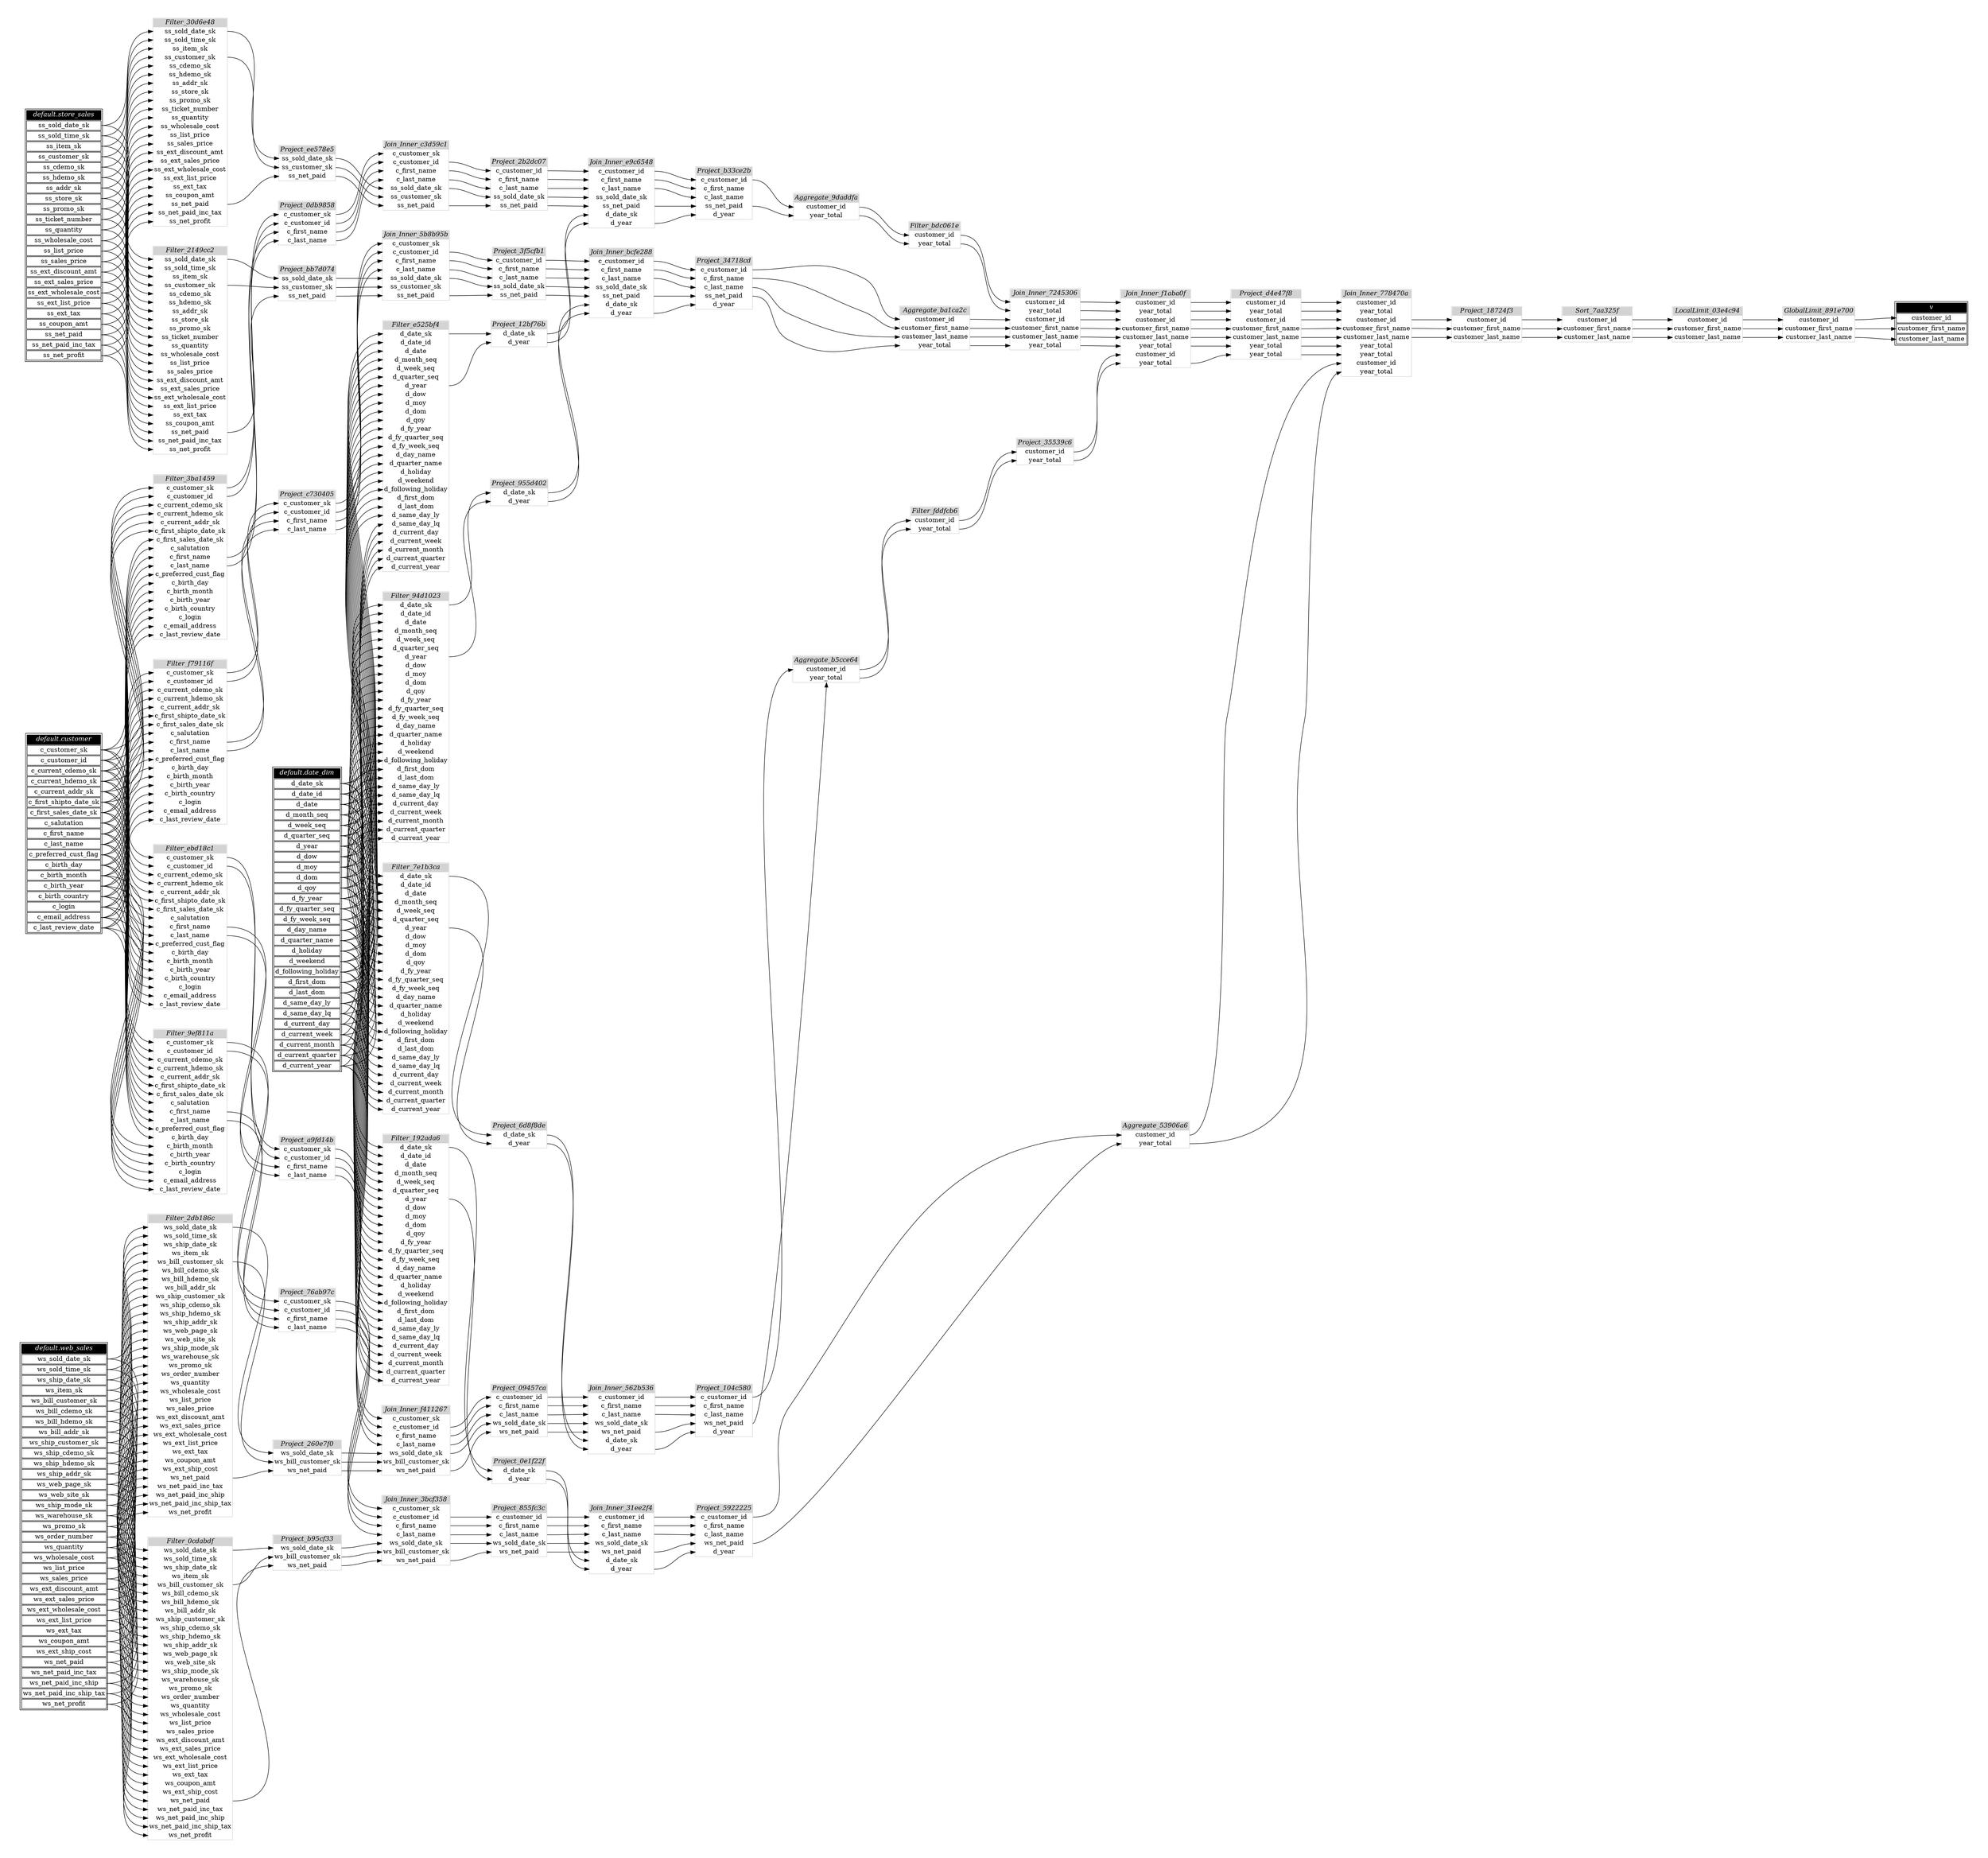 // Automatically generated by TPCDSFlowTestSuite


digraph {
  graph [pad="0.5" nodesep="0.5" ranksep="1" fontname="Helvetica" rankdir=LR];
  node [shape=plaintext]

  
"Aggregate_53906a6" [label=<
<table color="lightgray" border="1" cellborder="0" cellspacing="0">
  <tr><td bgcolor="lightgray" port="nodeName"><i>Aggregate_53906a6</i></td></tr>
  <tr><td port="0">customer_id</td></tr>
<tr><td port="1">year_total</td></tr>
</table>>];
     

"Aggregate_9daddfa" [label=<
<table color="lightgray" border="1" cellborder="0" cellspacing="0">
  <tr><td bgcolor="lightgray" port="nodeName"><i>Aggregate_9daddfa</i></td></tr>
  <tr><td port="0">customer_id</td></tr>
<tr><td port="1">year_total</td></tr>
</table>>];
     

"Aggregate_b5cce64" [label=<
<table color="lightgray" border="1" cellborder="0" cellspacing="0">
  <tr><td bgcolor="lightgray" port="nodeName"><i>Aggregate_b5cce64</i></td></tr>
  <tr><td port="0">customer_id</td></tr>
<tr><td port="1">year_total</td></tr>
</table>>];
     

"Aggregate_ba1ca2c" [label=<
<table color="lightgray" border="1" cellborder="0" cellspacing="0">
  <tr><td bgcolor="lightgray" port="nodeName"><i>Aggregate_ba1ca2c</i></td></tr>
  <tr><td port="0">customer_id</td></tr>
<tr><td port="1">customer_first_name</td></tr>
<tr><td port="2">customer_last_name</td></tr>
<tr><td port="3">year_total</td></tr>
</table>>];
     

"Filter_0cdabdf" [label=<
<table color="lightgray" border="1" cellborder="0" cellspacing="0">
  <tr><td bgcolor="lightgray" port="nodeName"><i>Filter_0cdabdf</i></td></tr>
  <tr><td port="0">ws_sold_date_sk</td></tr>
<tr><td port="1">ws_sold_time_sk</td></tr>
<tr><td port="2">ws_ship_date_sk</td></tr>
<tr><td port="3">ws_item_sk</td></tr>
<tr><td port="4">ws_bill_customer_sk</td></tr>
<tr><td port="5">ws_bill_cdemo_sk</td></tr>
<tr><td port="6">ws_bill_hdemo_sk</td></tr>
<tr><td port="7">ws_bill_addr_sk</td></tr>
<tr><td port="8">ws_ship_customer_sk</td></tr>
<tr><td port="9">ws_ship_cdemo_sk</td></tr>
<tr><td port="10">ws_ship_hdemo_sk</td></tr>
<tr><td port="11">ws_ship_addr_sk</td></tr>
<tr><td port="12">ws_web_page_sk</td></tr>
<tr><td port="13">ws_web_site_sk</td></tr>
<tr><td port="14">ws_ship_mode_sk</td></tr>
<tr><td port="15">ws_warehouse_sk</td></tr>
<tr><td port="16">ws_promo_sk</td></tr>
<tr><td port="17">ws_order_number</td></tr>
<tr><td port="18">ws_quantity</td></tr>
<tr><td port="19">ws_wholesale_cost</td></tr>
<tr><td port="20">ws_list_price</td></tr>
<tr><td port="21">ws_sales_price</td></tr>
<tr><td port="22">ws_ext_discount_amt</td></tr>
<tr><td port="23">ws_ext_sales_price</td></tr>
<tr><td port="24">ws_ext_wholesale_cost</td></tr>
<tr><td port="25">ws_ext_list_price</td></tr>
<tr><td port="26">ws_ext_tax</td></tr>
<tr><td port="27">ws_coupon_amt</td></tr>
<tr><td port="28">ws_ext_ship_cost</td></tr>
<tr><td port="29">ws_net_paid</td></tr>
<tr><td port="30">ws_net_paid_inc_tax</td></tr>
<tr><td port="31">ws_net_paid_inc_ship</td></tr>
<tr><td port="32">ws_net_paid_inc_ship_tax</td></tr>
<tr><td port="33">ws_net_profit</td></tr>
</table>>];
     

"Filter_192ada6" [label=<
<table color="lightgray" border="1" cellborder="0" cellspacing="0">
  <tr><td bgcolor="lightgray" port="nodeName"><i>Filter_192ada6</i></td></tr>
  <tr><td port="0">d_date_sk</td></tr>
<tr><td port="1">d_date_id</td></tr>
<tr><td port="2">d_date</td></tr>
<tr><td port="3">d_month_seq</td></tr>
<tr><td port="4">d_week_seq</td></tr>
<tr><td port="5">d_quarter_seq</td></tr>
<tr><td port="6">d_year</td></tr>
<tr><td port="7">d_dow</td></tr>
<tr><td port="8">d_moy</td></tr>
<tr><td port="9">d_dom</td></tr>
<tr><td port="10">d_qoy</td></tr>
<tr><td port="11">d_fy_year</td></tr>
<tr><td port="12">d_fy_quarter_seq</td></tr>
<tr><td port="13">d_fy_week_seq</td></tr>
<tr><td port="14">d_day_name</td></tr>
<tr><td port="15">d_quarter_name</td></tr>
<tr><td port="16">d_holiday</td></tr>
<tr><td port="17">d_weekend</td></tr>
<tr><td port="18">d_following_holiday</td></tr>
<tr><td port="19">d_first_dom</td></tr>
<tr><td port="20">d_last_dom</td></tr>
<tr><td port="21">d_same_day_ly</td></tr>
<tr><td port="22">d_same_day_lq</td></tr>
<tr><td port="23">d_current_day</td></tr>
<tr><td port="24">d_current_week</td></tr>
<tr><td port="25">d_current_month</td></tr>
<tr><td port="26">d_current_quarter</td></tr>
<tr><td port="27">d_current_year</td></tr>
</table>>];
     

"Filter_2149cc2" [label=<
<table color="lightgray" border="1" cellborder="0" cellspacing="0">
  <tr><td bgcolor="lightgray" port="nodeName"><i>Filter_2149cc2</i></td></tr>
  <tr><td port="0">ss_sold_date_sk</td></tr>
<tr><td port="1">ss_sold_time_sk</td></tr>
<tr><td port="2">ss_item_sk</td></tr>
<tr><td port="3">ss_customer_sk</td></tr>
<tr><td port="4">ss_cdemo_sk</td></tr>
<tr><td port="5">ss_hdemo_sk</td></tr>
<tr><td port="6">ss_addr_sk</td></tr>
<tr><td port="7">ss_store_sk</td></tr>
<tr><td port="8">ss_promo_sk</td></tr>
<tr><td port="9">ss_ticket_number</td></tr>
<tr><td port="10">ss_quantity</td></tr>
<tr><td port="11">ss_wholesale_cost</td></tr>
<tr><td port="12">ss_list_price</td></tr>
<tr><td port="13">ss_sales_price</td></tr>
<tr><td port="14">ss_ext_discount_amt</td></tr>
<tr><td port="15">ss_ext_sales_price</td></tr>
<tr><td port="16">ss_ext_wholesale_cost</td></tr>
<tr><td port="17">ss_ext_list_price</td></tr>
<tr><td port="18">ss_ext_tax</td></tr>
<tr><td port="19">ss_coupon_amt</td></tr>
<tr><td port="20">ss_net_paid</td></tr>
<tr><td port="21">ss_net_paid_inc_tax</td></tr>
<tr><td port="22">ss_net_profit</td></tr>
</table>>];
     

"Filter_2db186c" [label=<
<table color="lightgray" border="1" cellborder="0" cellspacing="0">
  <tr><td bgcolor="lightgray" port="nodeName"><i>Filter_2db186c</i></td></tr>
  <tr><td port="0">ws_sold_date_sk</td></tr>
<tr><td port="1">ws_sold_time_sk</td></tr>
<tr><td port="2">ws_ship_date_sk</td></tr>
<tr><td port="3">ws_item_sk</td></tr>
<tr><td port="4">ws_bill_customer_sk</td></tr>
<tr><td port="5">ws_bill_cdemo_sk</td></tr>
<tr><td port="6">ws_bill_hdemo_sk</td></tr>
<tr><td port="7">ws_bill_addr_sk</td></tr>
<tr><td port="8">ws_ship_customer_sk</td></tr>
<tr><td port="9">ws_ship_cdemo_sk</td></tr>
<tr><td port="10">ws_ship_hdemo_sk</td></tr>
<tr><td port="11">ws_ship_addr_sk</td></tr>
<tr><td port="12">ws_web_page_sk</td></tr>
<tr><td port="13">ws_web_site_sk</td></tr>
<tr><td port="14">ws_ship_mode_sk</td></tr>
<tr><td port="15">ws_warehouse_sk</td></tr>
<tr><td port="16">ws_promo_sk</td></tr>
<tr><td port="17">ws_order_number</td></tr>
<tr><td port="18">ws_quantity</td></tr>
<tr><td port="19">ws_wholesale_cost</td></tr>
<tr><td port="20">ws_list_price</td></tr>
<tr><td port="21">ws_sales_price</td></tr>
<tr><td port="22">ws_ext_discount_amt</td></tr>
<tr><td port="23">ws_ext_sales_price</td></tr>
<tr><td port="24">ws_ext_wholesale_cost</td></tr>
<tr><td port="25">ws_ext_list_price</td></tr>
<tr><td port="26">ws_ext_tax</td></tr>
<tr><td port="27">ws_coupon_amt</td></tr>
<tr><td port="28">ws_ext_ship_cost</td></tr>
<tr><td port="29">ws_net_paid</td></tr>
<tr><td port="30">ws_net_paid_inc_tax</td></tr>
<tr><td port="31">ws_net_paid_inc_ship</td></tr>
<tr><td port="32">ws_net_paid_inc_ship_tax</td></tr>
<tr><td port="33">ws_net_profit</td></tr>
</table>>];
     

"Filter_30d6e48" [label=<
<table color="lightgray" border="1" cellborder="0" cellspacing="0">
  <tr><td bgcolor="lightgray" port="nodeName"><i>Filter_30d6e48</i></td></tr>
  <tr><td port="0">ss_sold_date_sk</td></tr>
<tr><td port="1">ss_sold_time_sk</td></tr>
<tr><td port="2">ss_item_sk</td></tr>
<tr><td port="3">ss_customer_sk</td></tr>
<tr><td port="4">ss_cdemo_sk</td></tr>
<tr><td port="5">ss_hdemo_sk</td></tr>
<tr><td port="6">ss_addr_sk</td></tr>
<tr><td port="7">ss_store_sk</td></tr>
<tr><td port="8">ss_promo_sk</td></tr>
<tr><td port="9">ss_ticket_number</td></tr>
<tr><td port="10">ss_quantity</td></tr>
<tr><td port="11">ss_wholesale_cost</td></tr>
<tr><td port="12">ss_list_price</td></tr>
<tr><td port="13">ss_sales_price</td></tr>
<tr><td port="14">ss_ext_discount_amt</td></tr>
<tr><td port="15">ss_ext_sales_price</td></tr>
<tr><td port="16">ss_ext_wholesale_cost</td></tr>
<tr><td port="17">ss_ext_list_price</td></tr>
<tr><td port="18">ss_ext_tax</td></tr>
<tr><td port="19">ss_coupon_amt</td></tr>
<tr><td port="20">ss_net_paid</td></tr>
<tr><td port="21">ss_net_paid_inc_tax</td></tr>
<tr><td port="22">ss_net_profit</td></tr>
</table>>];
     

"Filter_3ba1459" [label=<
<table color="lightgray" border="1" cellborder="0" cellspacing="0">
  <tr><td bgcolor="lightgray" port="nodeName"><i>Filter_3ba1459</i></td></tr>
  <tr><td port="0">c_customer_sk</td></tr>
<tr><td port="1">c_customer_id</td></tr>
<tr><td port="2">c_current_cdemo_sk</td></tr>
<tr><td port="3">c_current_hdemo_sk</td></tr>
<tr><td port="4">c_current_addr_sk</td></tr>
<tr><td port="5">c_first_shipto_date_sk</td></tr>
<tr><td port="6">c_first_sales_date_sk</td></tr>
<tr><td port="7">c_salutation</td></tr>
<tr><td port="8">c_first_name</td></tr>
<tr><td port="9">c_last_name</td></tr>
<tr><td port="10">c_preferred_cust_flag</td></tr>
<tr><td port="11">c_birth_day</td></tr>
<tr><td port="12">c_birth_month</td></tr>
<tr><td port="13">c_birth_year</td></tr>
<tr><td port="14">c_birth_country</td></tr>
<tr><td port="15">c_login</td></tr>
<tr><td port="16">c_email_address</td></tr>
<tr><td port="17">c_last_review_date</td></tr>
</table>>];
     

"Filter_7e1b3ca" [label=<
<table color="lightgray" border="1" cellborder="0" cellspacing="0">
  <tr><td bgcolor="lightgray" port="nodeName"><i>Filter_7e1b3ca</i></td></tr>
  <tr><td port="0">d_date_sk</td></tr>
<tr><td port="1">d_date_id</td></tr>
<tr><td port="2">d_date</td></tr>
<tr><td port="3">d_month_seq</td></tr>
<tr><td port="4">d_week_seq</td></tr>
<tr><td port="5">d_quarter_seq</td></tr>
<tr><td port="6">d_year</td></tr>
<tr><td port="7">d_dow</td></tr>
<tr><td port="8">d_moy</td></tr>
<tr><td port="9">d_dom</td></tr>
<tr><td port="10">d_qoy</td></tr>
<tr><td port="11">d_fy_year</td></tr>
<tr><td port="12">d_fy_quarter_seq</td></tr>
<tr><td port="13">d_fy_week_seq</td></tr>
<tr><td port="14">d_day_name</td></tr>
<tr><td port="15">d_quarter_name</td></tr>
<tr><td port="16">d_holiday</td></tr>
<tr><td port="17">d_weekend</td></tr>
<tr><td port="18">d_following_holiday</td></tr>
<tr><td port="19">d_first_dom</td></tr>
<tr><td port="20">d_last_dom</td></tr>
<tr><td port="21">d_same_day_ly</td></tr>
<tr><td port="22">d_same_day_lq</td></tr>
<tr><td port="23">d_current_day</td></tr>
<tr><td port="24">d_current_week</td></tr>
<tr><td port="25">d_current_month</td></tr>
<tr><td port="26">d_current_quarter</td></tr>
<tr><td port="27">d_current_year</td></tr>
</table>>];
     

"Filter_94d1023" [label=<
<table color="lightgray" border="1" cellborder="0" cellspacing="0">
  <tr><td bgcolor="lightgray" port="nodeName"><i>Filter_94d1023</i></td></tr>
  <tr><td port="0">d_date_sk</td></tr>
<tr><td port="1">d_date_id</td></tr>
<tr><td port="2">d_date</td></tr>
<tr><td port="3">d_month_seq</td></tr>
<tr><td port="4">d_week_seq</td></tr>
<tr><td port="5">d_quarter_seq</td></tr>
<tr><td port="6">d_year</td></tr>
<tr><td port="7">d_dow</td></tr>
<tr><td port="8">d_moy</td></tr>
<tr><td port="9">d_dom</td></tr>
<tr><td port="10">d_qoy</td></tr>
<tr><td port="11">d_fy_year</td></tr>
<tr><td port="12">d_fy_quarter_seq</td></tr>
<tr><td port="13">d_fy_week_seq</td></tr>
<tr><td port="14">d_day_name</td></tr>
<tr><td port="15">d_quarter_name</td></tr>
<tr><td port="16">d_holiday</td></tr>
<tr><td port="17">d_weekend</td></tr>
<tr><td port="18">d_following_holiday</td></tr>
<tr><td port="19">d_first_dom</td></tr>
<tr><td port="20">d_last_dom</td></tr>
<tr><td port="21">d_same_day_ly</td></tr>
<tr><td port="22">d_same_day_lq</td></tr>
<tr><td port="23">d_current_day</td></tr>
<tr><td port="24">d_current_week</td></tr>
<tr><td port="25">d_current_month</td></tr>
<tr><td port="26">d_current_quarter</td></tr>
<tr><td port="27">d_current_year</td></tr>
</table>>];
     

"Filter_9ef811a" [label=<
<table color="lightgray" border="1" cellborder="0" cellspacing="0">
  <tr><td bgcolor="lightgray" port="nodeName"><i>Filter_9ef811a</i></td></tr>
  <tr><td port="0">c_customer_sk</td></tr>
<tr><td port="1">c_customer_id</td></tr>
<tr><td port="2">c_current_cdemo_sk</td></tr>
<tr><td port="3">c_current_hdemo_sk</td></tr>
<tr><td port="4">c_current_addr_sk</td></tr>
<tr><td port="5">c_first_shipto_date_sk</td></tr>
<tr><td port="6">c_first_sales_date_sk</td></tr>
<tr><td port="7">c_salutation</td></tr>
<tr><td port="8">c_first_name</td></tr>
<tr><td port="9">c_last_name</td></tr>
<tr><td port="10">c_preferred_cust_flag</td></tr>
<tr><td port="11">c_birth_day</td></tr>
<tr><td port="12">c_birth_month</td></tr>
<tr><td port="13">c_birth_year</td></tr>
<tr><td port="14">c_birth_country</td></tr>
<tr><td port="15">c_login</td></tr>
<tr><td port="16">c_email_address</td></tr>
<tr><td port="17">c_last_review_date</td></tr>
</table>>];
     

"Filter_bdc061e" [label=<
<table color="lightgray" border="1" cellborder="0" cellspacing="0">
  <tr><td bgcolor="lightgray" port="nodeName"><i>Filter_bdc061e</i></td></tr>
  <tr><td port="0">customer_id</td></tr>
<tr><td port="1">year_total</td></tr>
</table>>];
     

"Filter_e525bf4" [label=<
<table color="lightgray" border="1" cellborder="0" cellspacing="0">
  <tr><td bgcolor="lightgray" port="nodeName"><i>Filter_e525bf4</i></td></tr>
  <tr><td port="0">d_date_sk</td></tr>
<tr><td port="1">d_date_id</td></tr>
<tr><td port="2">d_date</td></tr>
<tr><td port="3">d_month_seq</td></tr>
<tr><td port="4">d_week_seq</td></tr>
<tr><td port="5">d_quarter_seq</td></tr>
<tr><td port="6">d_year</td></tr>
<tr><td port="7">d_dow</td></tr>
<tr><td port="8">d_moy</td></tr>
<tr><td port="9">d_dom</td></tr>
<tr><td port="10">d_qoy</td></tr>
<tr><td port="11">d_fy_year</td></tr>
<tr><td port="12">d_fy_quarter_seq</td></tr>
<tr><td port="13">d_fy_week_seq</td></tr>
<tr><td port="14">d_day_name</td></tr>
<tr><td port="15">d_quarter_name</td></tr>
<tr><td port="16">d_holiday</td></tr>
<tr><td port="17">d_weekend</td></tr>
<tr><td port="18">d_following_holiday</td></tr>
<tr><td port="19">d_first_dom</td></tr>
<tr><td port="20">d_last_dom</td></tr>
<tr><td port="21">d_same_day_ly</td></tr>
<tr><td port="22">d_same_day_lq</td></tr>
<tr><td port="23">d_current_day</td></tr>
<tr><td port="24">d_current_week</td></tr>
<tr><td port="25">d_current_month</td></tr>
<tr><td port="26">d_current_quarter</td></tr>
<tr><td port="27">d_current_year</td></tr>
</table>>];
     

"Filter_ebd18c1" [label=<
<table color="lightgray" border="1" cellborder="0" cellspacing="0">
  <tr><td bgcolor="lightgray" port="nodeName"><i>Filter_ebd18c1</i></td></tr>
  <tr><td port="0">c_customer_sk</td></tr>
<tr><td port="1">c_customer_id</td></tr>
<tr><td port="2">c_current_cdemo_sk</td></tr>
<tr><td port="3">c_current_hdemo_sk</td></tr>
<tr><td port="4">c_current_addr_sk</td></tr>
<tr><td port="5">c_first_shipto_date_sk</td></tr>
<tr><td port="6">c_first_sales_date_sk</td></tr>
<tr><td port="7">c_salutation</td></tr>
<tr><td port="8">c_first_name</td></tr>
<tr><td port="9">c_last_name</td></tr>
<tr><td port="10">c_preferred_cust_flag</td></tr>
<tr><td port="11">c_birth_day</td></tr>
<tr><td port="12">c_birth_month</td></tr>
<tr><td port="13">c_birth_year</td></tr>
<tr><td port="14">c_birth_country</td></tr>
<tr><td port="15">c_login</td></tr>
<tr><td port="16">c_email_address</td></tr>
<tr><td port="17">c_last_review_date</td></tr>
</table>>];
     

"Filter_f79116f" [label=<
<table color="lightgray" border="1" cellborder="0" cellspacing="0">
  <tr><td bgcolor="lightgray" port="nodeName"><i>Filter_f79116f</i></td></tr>
  <tr><td port="0">c_customer_sk</td></tr>
<tr><td port="1">c_customer_id</td></tr>
<tr><td port="2">c_current_cdemo_sk</td></tr>
<tr><td port="3">c_current_hdemo_sk</td></tr>
<tr><td port="4">c_current_addr_sk</td></tr>
<tr><td port="5">c_first_shipto_date_sk</td></tr>
<tr><td port="6">c_first_sales_date_sk</td></tr>
<tr><td port="7">c_salutation</td></tr>
<tr><td port="8">c_first_name</td></tr>
<tr><td port="9">c_last_name</td></tr>
<tr><td port="10">c_preferred_cust_flag</td></tr>
<tr><td port="11">c_birth_day</td></tr>
<tr><td port="12">c_birth_month</td></tr>
<tr><td port="13">c_birth_year</td></tr>
<tr><td port="14">c_birth_country</td></tr>
<tr><td port="15">c_login</td></tr>
<tr><td port="16">c_email_address</td></tr>
<tr><td port="17">c_last_review_date</td></tr>
</table>>];
     

"Filter_fddfcb6" [label=<
<table color="lightgray" border="1" cellborder="0" cellspacing="0">
  <tr><td bgcolor="lightgray" port="nodeName"><i>Filter_fddfcb6</i></td></tr>
  <tr><td port="0">customer_id</td></tr>
<tr><td port="1">year_total</td></tr>
</table>>];
     

"GlobalLimit_891e700" [label=<
<table color="lightgray" border="1" cellborder="0" cellspacing="0">
  <tr><td bgcolor="lightgray" port="nodeName"><i>GlobalLimit_891e700</i></td></tr>
  <tr><td port="0">customer_id</td></tr>
<tr><td port="1">customer_first_name</td></tr>
<tr><td port="2">customer_last_name</td></tr>
</table>>];
     

"Join_Inner_31ee2f4" [label=<
<table color="lightgray" border="1" cellborder="0" cellspacing="0">
  <tr><td bgcolor="lightgray" port="nodeName"><i>Join_Inner_31ee2f4</i></td></tr>
  <tr><td port="0">c_customer_id</td></tr>
<tr><td port="1">c_first_name</td></tr>
<tr><td port="2">c_last_name</td></tr>
<tr><td port="3">ws_sold_date_sk</td></tr>
<tr><td port="4">ws_net_paid</td></tr>
<tr><td port="5">d_date_sk</td></tr>
<tr><td port="6">d_year</td></tr>
</table>>];
     

"Join_Inner_3bcf358" [label=<
<table color="lightgray" border="1" cellborder="0" cellspacing="0">
  <tr><td bgcolor="lightgray" port="nodeName"><i>Join_Inner_3bcf358</i></td></tr>
  <tr><td port="0">c_customer_sk</td></tr>
<tr><td port="1">c_customer_id</td></tr>
<tr><td port="2">c_first_name</td></tr>
<tr><td port="3">c_last_name</td></tr>
<tr><td port="4">ws_sold_date_sk</td></tr>
<tr><td port="5">ws_bill_customer_sk</td></tr>
<tr><td port="6">ws_net_paid</td></tr>
</table>>];
     

"Join_Inner_562b536" [label=<
<table color="lightgray" border="1" cellborder="0" cellspacing="0">
  <tr><td bgcolor="lightgray" port="nodeName"><i>Join_Inner_562b536</i></td></tr>
  <tr><td port="0">c_customer_id</td></tr>
<tr><td port="1">c_first_name</td></tr>
<tr><td port="2">c_last_name</td></tr>
<tr><td port="3">ws_sold_date_sk</td></tr>
<tr><td port="4">ws_net_paid</td></tr>
<tr><td port="5">d_date_sk</td></tr>
<tr><td port="6">d_year</td></tr>
</table>>];
     

"Join_Inner_5b8b95b" [label=<
<table color="lightgray" border="1" cellborder="0" cellspacing="0">
  <tr><td bgcolor="lightgray" port="nodeName"><i>Join_Inner_5b8b95b</i></td></tr>
  <tr><td port="0">c_customer_sk</td></tr>
<tr><td port="1">c_customer_id</td></tr>
<tr><td port="2">c_first_name</td></tr>
<tr><td port="3">c_last_name</td></tr>
<tr><td port="4">ss_sold_date_sk</td></tr>
<tr><td port="5">ss_customer_sk</td></tr>
<tr><td port="6">ss_net_paid</td></tr>
</table>>];
     

"Join_Inner_7245306" [label=<
<table color="lightgray" border="1" cellborder="0" cellspacing="0">
  <tr><td bgcolor="lightgray" port="nodeName"><i>Join_Inner_7245306</i></td></tr>
  <tr><td port="0">customer_id</td></tr>
<tr><td port="1">year_total</td></tr>
<tr><td port="2">customer_id</td></tr>
<tr><td port="3">customer_first_name</td></tr>
<tr><td port="4">customer_last_name</td></tr>
<tr><td port="5">year_total</td></tr>
</table>>];
     

"Join_Inner_778470a" [label=<
<table color="lightgray" border="1" cellborder="0" cellspacing="0">
  <tr><td bgcolor="lightgray" port="nodeName"><i>Join_Inner_778470a</i></td></tr>
  <tr><td port="0">customer_id</td></tr>
<tr><td port="1">year_total</td></tr>
<tr><td port="2">customer_id</td></tr>
<tr><td port="3">customer_first_name</td></tr>
<tr><td port="4">customer_last_name</td></tr>
<tr><td port="5">year_total</td></tr>
<tr><td port="6">year_total</td></tr>
<tr><td port="7">customer_id</td></tr>
<tr><td port="8">year_total</td></tr>
</table>>];
     

"Join_Inner_bcfe288" [label=<
<table color="lightgray" border="1" cellborder="0" cellspacing="0">
  <tr><td bgcolor="lightgray" port="nodeName"><i>Join_Inner_bcfe288</i></td></tr>
  <tr><td port="0">c_customer_id</td></tr>
<tr><td port="1">c_first_name</td></tr>
<tr><td port="2">c_last_name</td></tr>
<tr><td port="3">ss_sold_date_sk</td></tr>
<tr><td port="4">ss_net_paid</td></tr>
<tr><td port="5">d_date_sk</td></tr>
<tr><td port="6">d_year</td></tr>
</table>>];
     

"Join_Inner_c3d59c1" [label=<
<table color="lightgray" border="1" cellborder="0" cellspacing="0">
  <tr><td bgcolor="lightgray" port="nodeName"><i>Join_Inner_c3d59c1</i></td></tr>
  <tr><td port="0">c_customer_sk</td></tr>
<tr><td port="1">c_customer_id</td></tr>
<tr><td port="2">c_first_name</td></tr>
<tr><td port="3">c_last_name</td></tr>
<tr><td port="4">ss_sold_date_sk</td></tr>
<tr><td port="5">ss_customer_sk</td></tr>
<tr><td port="6">ss_net_paid</td></tr>
</table>>];
     

"Join_Inner_e9c6548" [label=<
<table color="lightgray" border="1" cellborder="0" cellspacing="0">
  <tr><td bgcolor="lightgray" port="nodeName"><i>Join_Inner_e9c6548</i></td></tr>
  <tr><td port="0">c_customer_id</td></tr>
<tr><td port="1">c_first_name</td></tr>
<tr><td port="2">c_last_name</td></tr>
<tr><td port="3">ss_sold_date_sk</td></tr>
<tr><td port="4">ss_net_paid</td></tr>
<tr><td port="5">d_date_sk</td></tr>
<tr><td port="6">d_year</td></tr>
</table>>];
     

"Join_Inner_f1aba0f" [label=<
<table color="lightgray" border="1" cellborder="0" cellspacing="0">
  <tr><td bgcolor="lightgray" port="nodeName"><i>Join_Inner_f1aba0f</i></td></tr>
  <tr><td port="0">customer_id</td></tr>
<tr><td port="1">year_total</td></tr>
<tr><td port="2">customer_id</td></tr>
<tr><td port="3">customer_first_name</td></tr>
<tr><td port="4">customer_last_name</td></tr>
<tr><td port="5">year_total</td></tr>
<tr><td port="6">customer_id</td></tr>
<tr><td port="7">year_total</td></tr>
</table>>];
     

"Join_Inner_f411267" [label=<
<table color="lightgray" border="1" cellborder="0" cellspacing="0">
  <tr><td bgcolor="lightgray" port="nodeName"><i>Join_Inner_f411267</i></td></tr>
  <tr><td port="0">c_customer_sk</td></tr>
<tr><td port="1">c_customer_id</td></tr>
<tr><td port="2">c_first_name</td></tr>
<tr><td port="3">c_last_name</td></tr>
<tr><td port="4">ws_sold_date_sk</td></tr>
<tr><td port="5">ws_bill_customer_sk</td></tr>
<tr><td port="6">ws_net_paid</td></tr>
</table>>];
     

"LocalLimit_03e4c94" [label=<
<table color="lightgray" border="1" cellborder="0" cellspacing="0">
  <tr><td bgcolor="lightgray" port="nodeName"><i>LocalLimit_03e4c94</i></td></tr>
  <tr><td port="0">customer_id</td></tr>
<tr><td port="1">customer_first_name</td></tr>
<tr><td port="2">customer_last_name</td></tr>
</table>>];
     

"Project_09457ca" [label=<
<table color="lightgray" border="1" cellborder="0" cellspacing="0">
  <tr><td bgcolor="lightgray" port="nodeName"><i>Project_09457ca</i></td></tr>
  <tr><td port="0">c_customer_id</td></tr>
<tr><td port="1">c_first_name</td></tr>
<tr><td port="2">c_last_name</td></tr>
<tr><td port="3">ws_sold_date_sk</td></tr>
<tr><td port="4">ws_net_paid</td></tr>
</table>>];
     

"Project_0db9858" [label=<
<table color="lightgray" border="1" cellborder="0" cellspacing="0">
  <tr><td bgcolor="lightgray" port="nodeName"><i>Project_0db9858</i></td></tr>
  <tr><td port="0">c_customer_sk</td></tr>
<tr><td port="1">c_customer_id</td></tr>
<tr><td port="2">c_first_name</td></tr>
<tr><td port="3">c_last_name</td></tr>
</table>>];
     

"Project_0e1f22f" [label=<
<table color="lightgray" border="1" cellborder="0" cellspacing="0">
  <tr><td bgcolor="lightgray" port="nodeName"><i>Project_0e1f22f</i></td></tr>
  <tr><td port="0">d_date_sk</td></tr>
<tr><td port="1">d_year</td></tr>
</table>>];
     

"Project_104c580" [label=<
<table color="lightgray" border="1" cellborder="0" cellspacing="0">
  <tr><td bgcolor="lightgray" port="nodeName"><i>Project_104c580</i></td></tr>
  <tr><td port="0">c_customer_id</td></tr>
<tr><td port="1">c_first_name</td></tr>
<tr><td port="2">c_last_name</td></tr>
<tr><td port="3">ws_net_paid</td></tr>
<tr><td port="4">d_year</td></tr>
</table>>];
     

"Project_12bf76b" [label=<
<table color="lightgray" border="1" cellborder="0" cellspacing="0">
  <tr><td bgcolor="lightgray" port="nodeName"><i>Project_12bf76b</i></td></tr>
  <tr><td port="0">d_date_sk</td></tr>
<tr><td port="1">d_year</td></tr>
</table>>];
     

"Project_18724f3" [label=<
<table color="lightgray" border="1" cellborder="0" cellspacing="0">
  <tr><td bgcolor="lightgray" port="nodeName"><i>Project_18724f3</i></td></tr>
  <tr><td port="0">customer_id</td></tr>
<tr><td port="1">customer_first_name</td></tr>
<tr><td port="2">customer_last_name</td></tr>
</table>>];
     

"Project_260e7f0" [label=<
<table color="lightgray" border="1" cellborder="0" cellspacing="0">
  <tr><td bgcolor="lightgray" port="nodeName"><i>Project_260e7f0</i></td></tr>
  <tr><td port="0">ws_sold_date_sk</td></tr>
<tr><td port="1">ws_bill_customer_sk</td></tr>
<tr><td port="2">ws_net_paid</td></tr>
</table>>];
     

"Project_2b2dc07" [label=<
<table color="lightgray" border="1" cellborder="0" cellspacing="0">
  <tr><td bgcolor="lightgray" port="nodeName"><i>Project_2b2dc07</i></td></tr>
  <tr><td port="0">c_customer_id</td></tr>
<tr><td port="1">c_first_name</td></tr>
<tr><td port="2">c_last_name</td></tr>
<tr><td port="3">ss_sold_date_sk</td></tr>
<tr><td port="4">ss_net_paid</td></tr>
</table>>];
     

"Project_34718cd" [label=<
<table color="lightgray" border="1" cellborder="0" cellspacing="0">
  <tr><td bgcolor="lightgray" port="nodeName"><i>Project_34718cd</i></td></tr>
  <tr><td port="0">c_customer_id</td></tr>
<tr><td port="1">c_first_name</td></tr>
<tr><td port="2">c_last_name</td></tr>
<tr><td port="3">ss_net_paid</td></tr>
<tr><td port="4">d_year</td></tr>
</table>>];
     

"Project_35539c6" [label=<
<table color="lightgray" border="1" cellborder="0" cellspacing="0">
  <tr><td bgcolor="lightgray" port="nodeName"><i>Project_35539c6</i></td></tr>
  <tr><td port="0">customer_id</td></tr>
<tr><td port="1">year_total</td></tr>
</table>>];
     

"Project_3f5cfb1" [label=<
<table color="lightgray" border="1" cellborder="0" cellspacing="0">
  <tr><td bgcolor="lightgray" port="nodeName"><i>Project_3f5cfb1</i></td></tr>
  <tr><td port="0">c_customer_id</td></tr>
<tr><td port="1">c_first_name</td></tr>
<tr><td port="2">c_last_name</td></tr>
<tr><td port="3">ss_sold_date_sk</td></tr>
<tr><td port="4">ss_net_paid</td></tr>
</table>>];
     

"Project_5922225" [label=<
<table color="lightgray" border="1" cellborder="0" cellspacing="0">
  <tr><td bgcolor="lightgray" port="nodeName"><i>Project_5922225</i></td></tr>
  <tr><td port="0">c_customer_id</td></tr>
<tr><td port="1">c_first_name</td></tr>
<tr><td port="2">c_last_name</td></tr>
<tr><td port="3">ws_net_paid</td></tr>
<tr><td port="4">d_year</td></tr>
</table>>];
     

"Project_6d8f8de" [label=<
<table color="lightgray" border="1" cellborder="0" cellspacing="0">
  <tr><td bgcolor="lightgray" port="nodeName"><i>Project_6d8f8de</i></td></tr>
  <tr><td port="0">d_date_sk</td></tr>
<tr><td port="1">d_year</td></tr>
</table>>];
     

"Project_76ab97c" [label=<
<table color="lightgray" border="1" cellborder="0" cellspacing="0">
  <tr><td bgcolor="lightgray" port="nodeName"><i>Project_76ab97c</i></td></tr>
  <tr><td port="0">c_customer_sk</td></tr>
<tr><td port="1">c_customer_id</td></tr>
<tr><td port="2">c_first_name</td></tr>
<tr><td port="3">c_last_name</td></tr>
</table>>];
     

"Project_855fc3c" [label=<
<table color="lightgray" border="1" cellborder="0" cellspacing="0">
  <tr><td bgcolor="lightgray" port="nodeName"><i>Project_855fc3c</i></td></tr>
  <tr><td port="0">c_customer_id</td></tr>
<tr><td port="1">c_first_name</td></tr>
<tr><td port="2">c_last_name</td></tr>
<tr><td port="3">ws_sold_date_sk</td></tr>
<tr><td port="4">ws_net_paid</td></tr>
</table>>];
     

"Project_955d402" [label=<
<table color="lightgray" border="1" cellborder="0" cellspacing="0">
  <tr><td bgcolor="lightgray" port="nodeName"><i>Project_955d402</i></td></tr>
  <tr><td port="0">d_date_sk</td></tr>
<tr><td port="1">d_year</td></tr>
</table>>];
     

"Project_a9fd14b" [label=<
<table color="lightgray" border="1" cellborder="0" cellspacing="0">
  <tr><td bgcolor="lightgray" port="nodeName"><i>Project_a9fd14b</i></td></tr>
  <tr><td port="0">c_customer_sk</td></tr>
<tr><td port="1">c_customer_id</td></tr>
<tr><td port="2">c_first_name</td></tr>
<tr><td port="3">c_last_name</td></tr>
</table>>];
     

"Project_b33ce2b" [label=<
<table color="lightgray" border="1" cellborder="0" cellspacing="0">
  <tr><td bgcolor="lightgray" port="nodeName"><i>Project_b33ce2b</i></td></tr>
  <tr><td port="0">c_customer_id</td></tr>
<tr><td port="1">c_first_name</td></tr>
<tr><td port="2">c_last_name</td></tr>
<tr><td port="3">ss_net_paid</td></tr>
<tr><td port="4">d_year</td></tr>
</table>>];
     

"Project_b95cf33" [label=<
<table color="lightgray" border="1" cellborder="0" cellspacing="0">
  <tr><td bgcolor="lightgray" port="nodeName"><i>Project_b95cf33</i></td></tr>
  <tr><td port="0">ws_sold_date_sk</td></tr>
<tr><td port="1">ws_bill_customer_sk</td></tr>
<tr><td port="2">ws_net_paid</td></tr>
</table>>];
     

"Project_bb7d074" [label=<
<table color="lightgray" border="1" cellborder="0" cellspacing="0">
  <tr><td bgcolor="lightgray" port="nodeName"><i>Project_bb7d074</i></td></tr>
  <tr><td port="0">ss_sold_date_sk</td></tr>
<tr><td port="1">ss_customer_sk</td></tr>
<tr><td port="2">ss_net_paid</td></tr>
</table>>];
     

"Project_c730405" [label=<
<table color="lightgray" border="1" cellborder="0" cellspacing="0">
  <tr><td bgcolor="lightgray" port="nodeName"><i>Project_c730405</i></td></tr>
  <tr><td port="0">c_customer_sk</td></tr>
<tr><td port="1">c_customer_id</td></tr>
<tr><td port="2">c_first_name</td></tr>
<tr><td port="3">c_last_name</td></tr>
</table>>];
     

"Project_d4e47f8" [label=<
<table color="lightgray" border="1" cellborder="0" cellspacing="0">
  <tr><td bgcolor="lightgray" port="nodeName"><i>Project_d4e47f8</i></td></tr>
  <tr><td port="0">customer_id</td></tr>
<tr><td port="1">year_total</td></tr>
<tr><td port="2">customer_id</td></tr>
<tr><td port="3">customer_first_name</td></tr>
<tr><td port="4">customer_last_name</td></tr>
<tr><td port="5">year_total</td></tr>
<tr><td port="6">year_total</td></tr>
</table>>];
     

"Project_ee578e5" [label=<
<table color="lightgray" border="1" cellborder="0" cellspacing="0">
  <tr><td bgcolor="lightgray" port="nodeName"><i>Project_ee578e5</i></td></tr>
  <tr><td port="0">ss_sold_date_sk</td></tr>
<tr><td port="1">ss_customer_sk</td></tr>
<tr><td port="2">ss_net_paid</td></tr>
</table>>];
     

"Sort_7aa325f" [label=<
<table color="lightgray" border="1" cellborder="0" cellspacing="0">
  <tr><td bgcolor="lightgray" port="nodeName"><i>Sort_7aa325f</i></td></tr>
  <tr><td port="0">customer_id</td></tr>
<tr><td port="1">customer_first_name</td></tr>
<tr><td port="2">customer_last_name</td></tr>
</table>>];
     

"default.customer" [color="black" label=<
<table>
  <tr><td bgcolor="black" port="nodeName"><i><font color="white">default.customer</font></i></td></tr>
  <tr><td port="0">c_customer_sk</td></tr>
<tr><td port="1">c_customer_id</td></tr>
<tr><td port="2">c_current_cdemo_sk</td></tr>
<tr><td port="3">c_current_hdemo_sk</td></tr>
<tr><td port="4">c_current_addr_sk</td></tr>
<tr><td port="5">c_first_shipto_date_sk</td></tr>
<tr><td port="6">c_first_sales_date_sk</td></tr>
<tr><td port="7">c_salutation</td></tr>
<tr><td port="8">c_first_name</td></tr>
<tr><td port="9">c_last_name</td></tr>
<tr><td port="10">c_preferred_cust_flag</td></tr>
<tr><td port="11">c_birth_day</td></tr>
<tr><td port="12">c_birth_month</td></tr>
<tr><td port="13">c_birth_year</td></tr>
<tr><td port="14">c_birth_country</td></tr>
<tr><td port="15">c_login</td></tr>
<tr><td port="16">c_email_address</td></tr>
<tr><td port="17">c_last_review_date</td></tr>
</table>>];
     

"default.date_dim" [color="black" label=<
<table>
  <tr><td bgcolor="black" port="nodeName"><i><font color="white">default.date_dim</font></i></td></tr>
  <tr><td port="0">d_date_sk</td></tr>
<tr><td port="1">d_date_id</td></tr>
<tr><td port="2">d_date</td></tr>
<tr><td port="3">d_month_seq</td></tr>
<tr><td port="4">d_week_seq</td></tr>
<tr><td port="5">d_quarter_seq</td></tr>
<tr><td port="6">d_year</td></tr>
<tr><td port="7">d_dow</td></tr>
<tr><td port="8">d_moy</td></tr>
<tr><td port="9">d_dom</td></tr>
<tr><td port="10">d_qoy</td></tr>
<tr><td port="11">d_fy_year</td></tr>
<tr><td port="12">d_fy_quarter_seq</td></tr>
<tr><td port="13">d_fy_week_seq</td></tr>
<tr><td port="14">d_day_name</td></tr>
<tr><td port="15">d_quarter_name</td></tr>
<tr><td port="16">d_holiday</td></tr>
<tr><td port="17">d_weekend</td></tr>
<tr><td port="18">d_following_holiday</td></tr>
<tr><td port="19">d_first_dom</td></tr>
<tr><td port="20">d_last_dom</td></tr>
<tr><td port="21">d_same_day_ly</td></tr>
<tr><td port="22">d_same_day_lq</td></tr>
<tr><td port="23">d_current_day</td></tr>
<tr><td port="24">d_current_week</td></tr>
<tr><td port="25">d_current_month</td></tr>
<tr><td port="26">d_current_quarter</td></tr>
<tr><td port="27">d_current_year</td></tr>
</table>>];
     

"default.store_sales" [color="black" label=<
<table>
  <tr><td bgcolor="black" port="nodeName"><i><font color="white">default.store_sales</font></i></td></tr>
  <tr><td port="0">ss_sold_date_sk</td></tr>
<tr><td port="1">ss_sold_time_sk</td></tr>
<tr><td port="2">ss_item_sk</td></tr>
<tr><td port="3">ss_customer_sk</td></tr>
<tr><td port="4">ss_cdemo_sk</td></tr>
<tr><td port="5">ss_hdemo_sk</td></tr>
<tr><td port="6">ss_addr_sk</td></tr>
<tr><td port="7">ss_store_sk</td></tr>
<tr><td port="8">ss_promo_sk</td></tr>
<tr><td port="9">ss_ticket_number</td></tr>
<tr><td port="10">ss_quantity</td></tr>
<tr><td port="11">ss_wholesale_cost</td></tr>
<tr><td port="12">ss_list_price</td></tr>
<tr><td port="13">ss_sales_price</td></tr>
<tr><td port="14">ss_ext_discount_amt</td></tr>
<tr><td port="15">ss_ext_sales_price</td></tr>
<tr><td port="16">ss_ext_wholesale_cost</td></tr>
<tr><td port="17">ss_ext_list_price</td></tr>
<tr><td port="18">ss_ext_tax</td></tr>
<tr><td port="19">ss_coupon_amt</td></tr>
<tr><td port="20">ss_net_paid</td></tr>
<tr><td port="21">ss_net_paid_inc_tax</td></tr>
<tr><td port="22">ss_net_profit</td></tr>
</table>>];
     

"default.web_sales" [color="black" label=<
<table>
  <tr><td bgcolor="black" port="nodeName"><i><font color="white">default.web_sales</font></i></td></tr>
  <tr><td port="0">ws_sold_date_sk</td></tr>
<tr><td port="1">ws_sold_time_sk</td></tr>
<tr><td port="2">ws_ship_date_sk</td></tr>
<tr><td port="3">ws_item_sk</td></tr>
<tr><td port="4">ws_bill_customer_sk</td></tr>
<tr><td port="5">ws_bill_cdemo_sk</td></tr>
<tr><td port="6">ws_bill_hdemo_sk</td></tr>
<tr><td port="7">ws_bill_addr_sk</td></tr>
<tr><td port="8">ws_ship_customer_sk</td></tr>
<tr><td port="9">ws_ship_cdemo_sk</td></tr>
<tr><td port="10">ws_ship_hdemo_sk</td></tr>
<tr><td port="11">ws_ship_addr_sk</td></tr>
<tr><td port="12">ws_web_page_sk</td></tr>
<tr><td port="13">ws_web_site_sk</td></tr>
<tr><td port="14">ws_ship_mode_sk</td></tr>
<tr><td port="15">ws_warehouse_sk</td></tr>
<tr><td port="16">ws_promo_sk</td></tr>
<tr><td port="17">ws_order_number</td></tr>
<tr><td port="18">ws_quantity</td></tr>
<tr><td port="19">ws_wholesale_cost</td></tr>
<tr><td port="20">ws_list_price</td></tr>
<tr><td port="21">ws_sales_price</td></tr>
<tr><td port="22">ws_ext_discount_amt</td></tr>
<tr><td port="23">ws_ext_sales_price</td></tr>
<tr><td port="24">ws_ext_wholesale_cost</td></tr>
<tr><td port="25">ws_ext_list_price</td></tr>
<tr><td port="26">ws_ext_tax</td></tr>
<tr><td port="27">ws_coupon_amt</td></tr>
<tr><td port="28">ws_ext_ship_cost</td></tr>
<tr><td port="29">ws_net_paid</td></tr>
<tr><td port="30">ws_net_paid_inc_tax</td></tr>
<tr><td port="31">ws_net_paid_inc_ship</td></tr>
<tr><td port="32">ws_net_paid_inc_ship_tax</td></tr>
<tr><td port="33">ws_net_profit</td></tr>
</table>>];
     

"v" [color="black" label=<
<table>
  <tr><td bgcolor="black" port="nodeName"><i><font color="white">v</font></i></td></tr>
  <tr><td port="0">customer_id</td></tr>
<tr><td port="1">customer_first_name</td></tr>
<tr><td port="2">customer_last_name</td></tr>
</table>>];
     
  "Aggregate_53906a6":0 -> "Join_Inner_778470a":7;
"Aggregate_53906a6":1 -> "Join_Inner_778470a":8;
"Aggregate_9daddfa":0 -> "Filter_bdc061e":0;
"Aggregate_9daddfa":1 -> "Filter_bdc061e":1;
"Aggregate_b5cce64":0 -> "Filter_fddfcb6":0;
"Aggregate_b5cce64":1 -> "Filter_fddfcb6":1;
"Aggregate_ba1ca2c":0 -> "Join_Inner_7245306":2;
"Aggregate_ba1ca2c":1 -> "Join_Inner_7245306":3;
"Aggregate_ba1ca2c":2 -> "Join_Inner_7245306":4;
"Aggregate_ba1ca2c":3 -> "Join_Inner_7245306":5;
"Filter_0cdabdf":0 -> "Project_b95cf33":0;
"Filter_0cdabdf":29 -> "Project_b95cf33":2;
"Filter_0cdabdf":4 -> "Project_b95cf33":1;
"Filter_192ada6":0 -> "Project_0e1f22f":0;
"Filter_192ada6":6 -> "Project_0e1f22f":1;
"Filter_2149cc2":0 -> "Project_bb7d074":0;
"Filter_2149cc2":20 -> "Project_bb7d074":2;
"Filter_2149cc2":3 -> "Project_bb7d074":1;
"Filter_2db186c":0 -> "Project_260e7f0":0;
"Filter_2db186c":29 -> "Project_260e7f0":2;
"Filter_2db186c":4 -> "Project_260e7f0":1;
"Filter_30d6e48":0 -> "Project_ee578e5":0;
"Filter_30d6e48":20 -> "Project_ee578e5":2;
"Filter_30d6e48":3 -> "Project_ee578e5":1;
"Filter_3ba1459":0 -> "Project_0db9858":0;
"Filter_3ba1459":1 -> "Project_0db9858":1;
"Filter_3ba1459":8 -> "Project_0db9858":2;
"Filter_3ba1459":9 -> "Project_0db9858":3;
"Filter_7e1b3ca":0 -> "Project_6d8f8de":0;
"Filter_7e1b3ca":6 -> "Project_6d8f8de":1;
"Filter_94d1023":0 -> "Project_955d402":0;
"Filter_94d1023":6 -> "Project_955d402":1;
"Filter_9ef811a":0 -> "Project_76ab97c":0;
"Filter_9ef811a":1 -> "Project_76ab97c":1;
"Filter_9ef811a":8 -> "Project_76ab97c":2;
"Filter_9ef811a":9 -> "Project_76ab97c":3;
"Filter_bdc061e":0 -> "Join_Inner_7245306":0;
"Filter_bdc061e":1 -> "Join_Inner_7245306":1;
"Filter_e525bf4":0 -> "Project_12bf76b":0;
"Filter_e525bf4":6 -> "Project_12bf76b":1;
"Filter_ebd18c1":0 -> "Project_a9fd14b":0;
"Filter_ebd18c1":1 -> "Project_a9fd14b":1;
"Filter_ebd18c1":8 -> "Project_a9fd14b":2;
"Filter_ebd18c1":9 -> "Project_a9fd14b":3;
"Filter_f79116f":0 -> "Project_c730405":0;
"Filter_f79116f":1 -> "Project_c730405":1;
"Filter_f79116f":8 -> "Project_c730405":2;
"Filter_f79116f":9 -> "Project_c730405":3;
"Filter_fddfcb6":0 -> "Project_35539c6":0;
"Filter_fddfcb6":1 -> "Project_35539c6":1;
"GlobalLimit_891e700":0 -> "v":0;
"GlobalLimit_891e700":1 -> "v":1;
"GlobalLimit_891e700":2 -> "v":2;
"Join_Inner_31ee2f4":0 -> "Project_5922225":0;
"Join_Inner_31ee2f4":1 -> "Project_5922225":1;
"Join_Inner_31ee2f4":2 -> "Project_5922225":2;
"Join_Inner_31ee2f4":4 -> "Project_5922225":3;
"Join_Inner_31ee2f4":6 -> "Project_5922225":4;
"Join_Inner_3bcf358":1 -> "Project_855fc3c":0;
"Join_Inner_3bcf358":2 -> "Project_855fc3c":1;
"Join_Inner_3bcf358":3 -> "Project_855fc3c":2;
"Join_Inner_3bcf358":4 -> "Project_855fc3c":3;
"Join_Inner_3bcf358":6 -> "Project_855fc3c":4;
"Join_Inner_562b536":0 -> "Project_104c580":0;
"Join_Inner_562b536":1 -> "Project_104c580":1;
"Join_Inner_562b536":2 -> "Project_104c580":2;
"Join_Inner_562b536":4 -> "Project_104c580":3;
"Join_Inner_562b536":6 -> "Project_104c580":4;
"Join_Inner_5b8b95b":1 -> "Project_3f5cfb1":0;
"Join_Inner_5b8b95b":2 -> "Project_3f5cfb1":1;
"Join_Inner_5b8b95b":3 -> "Project_3f5cfb1":2;
"Join_Inner_5b8b95b":4 -> "Project_3f5cfb1":3;
"Join_Inner_5b8b95b":6 -> "Project_3f5cfb1":4;
"Join_Inner_7245306":0 -> "Join_Inner_f1aba0f":0;
"Join_Inner_7245306":1 -> "Join_Inner_f1aba0f":1;
"Join_Inner_7245306":2 -> "Join_Inner_f1aba0f":2;
"Join_Inner_7245306":3 -> "Join_Inner_f1aba0f":3;
"Join_Inner_7245306":4 -> "Join_Inner_f1aba0f":4;
"Join_Inner_7245306":5 -> "Join_Inner_f1aba0f":5;
"Join_Inner_778470a":2 -> "Project_18724f3":0;
"Join_Inner_778470a":3 -> "Project_18724f3":1;
"Join_Inner_778470a":4 -> "Project_18724f3":2;
"Join_Inner_bcfe288":0 -> "Project_34718cd":0;
"Join_Inner_bcfe288":1 -> "Project_34718cd":1;
"Join_Inner_bcfe288":2 -> "Project_34718cd":2;
"Join_Inner_bcfe288":4 -> "Project_34718cd":3;
"Join_Inner_bcfe288":6 -> "Project_34718cd":4;
"Join_Inner_c3d59c1":1 -> "Project_2b2dc07":0;
"Join_Inner_c3d59c1":2 -> "Project_2b2dc07":1;
"Join_Inner_c3d59c1":3 -> "Project_2b2dc07":2;
"Join_Inner_c3d59c1":4 -> "Project_2b2dc07":3;
"Join_Inner_c3d59c1":6 -> "Project_2b2dc07":4;
"Join_Inner_e9c6548":0 -> "Project_b33ce2b":0;
"Join_Inner_e9c6548":1 -> "Project_b33ce2b":1;
"Join_Inner_e9c6548":2 -> "Project_b33ce2b":2;
"Join_Inner_e9c6548":4 -> "Project_b33ce2b":3;
"Join_Inner_e9c6548":6 -> "Project_b33ce2b":4;
"Join_Inner_f1aba0f":0 -> "Project_d4e47f8":0;
"Join_Inner_f1aba0f":1 -> "Project_d4e47f8":1;
"Join_Inner_f1aba0f":2 -> "Project_d4e47f8":2;
"Join_Inner_f1aba0f":3 -> "Project_d4e47f8":3;
"Join_Inner_f1aba0f":4 -> "Project_d4e47f8":4;
"Join_Inner_f1aba0f":5 -> "Project_d4e47f8":5;
"Join_Inner_f1aba0f":7 -> "Project_d4e47f8":6;
"Join_Inner_f411267":1 -> "Project_09457ca":0;
"Join_Inner_f411267":2 -> "Project_09457ca":1;
"Join_Inner_f411267":3 -> "Project_09457ca":2;
"Join_Inner_f411267":4 -> "Project_09457ca":3;
"Join_Inner_f411267":6 -> "Project_09457ca":4;
"LocalLimit_03e4c94":0 -> "GlobalLimit_891e700":0;
"LocalLimit_03e4c94":1 -> "GlobalLimit_891e700":1;
"LocalLimit_03e4c94":2 -> "GlobalLimit_891e700":2;
"Project_09457ca":0 -> "Join_Inner_562b536":0;
"Project_09457ca":1 -> "Join_Inner_562b536":1;
"Project_09457ca":2 -> "Join_Inner_562b536":2;
"Project_09457ca":3 -> "Join_Inner_562b536":3;
"Project_09457ca":4 -> "Join_Inner_562b536":4;
"Project_0db9858":0 -> "Join_Inner_c3d59c1":0;
"Project_0db9858":1 -> "Join_Inner_c3d59c1":1;
"Project_0db9858":2 -> "Join_Inner_c3d59c1":2;
"Project_0db9858":3 -> "Join_Inner_c3d59c1":3;
"Project_0e1f22f":0 -> "Join_Inner_31ee2f4":5;
"Project_0e1f22f":1 -> "Join_Inner_31ee2f4":6;
"Project_104c580":0 -> "Aggregate_b5cce64":0;
"Project_104c580":3 -> "Aggregate_b5cce64":1;
"Project_12bf76b":0 -> "Join_Inner_e9c6548":5;
"Project_12bf76b":1 -> "Join_Inner_e9c6548":6;
"Project_18724f3":0 -> "Sort_7aa325f":0;
"Project_18724f3":1 -> "Sort_7aa325f":1;
"Project_18724f3":2 -> "Sort_7aa325f":2;
"Project_260e7f0":0 -> "Join_Inner_f411267":4;
"Project_260e7f0":1 -> "Join_Inner_f411267":5;
"Project_260e7f0":2 -> "Join_Inner_f411267":6;
"Project_2b2dc07":0 -> "Join_Inner_e9c6548":0;
"Project_2b2dc07":1 -> "Join_Inner_e9c6548":1;
"Project_2b2dc07":2 -> "Join_Inner_e9c6548":2;
"Project_2b2dc07":3 -> "Join_Inner_e9c6548":3;
"Project_2b2dc07":4 -> "Join_Inner_e9c6548":4;
"Project_34718cd":0 -> "Aggregate_ba1ca2c":0;
"Project_34718cd":1 -> "Aggregate_ba1ca2c":1;
"Project_34718cd":2 -> "Aggregate_ba1ca2c":2;
"Project_34718cd":3 -> "Aggregate_ba1ca2c":3;
"Project_35539c6":0 -> "Join_Inner_f1aba0f":6;
"Project_35539c6":1 -> "Join_Inner_f1aba0f":7;
"Project_3f5cfb1":0 -> "Join_Inner_bcfe288":0;
"Project_3f5cfb1":1 -> "Join_Inner_bcfe288":1;
"Project_3f5cfb1":2 -> "Join_Inner_bcfe288":2;
"Project_3f5cfb1":3 -> "Join_Inner_bcfe288":3;
"Project_3f5cfb1":4 -> "Join_Inner_bcfe288":4;
"Project_5922225":0 -> "Aggregate_53906a6":0;
"Project_5922225":3 -> "Aggregate_53906a6":1;
"Project_6d8f8de":0 -> "Join_Inner_562b536":5;
"Project_6d8f8de":1 -> "Join_Inner_562b536":6;
"Project_76ab97c":0 -> "Join_Inner_3bcf358":0;
"Project_76ab97c":1 -> "Join_Inner_3bcf358":1;
"Project_76ab97c":2 -> "Join_Inner_3bcf358":2;
"Project_76ab97c":3 -> "Join_Inner_3bcf358":3;
"Project_855fc3c":0 -> "Join_Inner_31ee2f4":0;
"Project_855fc3c":1 -> "Join_Inner_31ee2f4":1;
"Project_855fc3c":2 -> "Join_Inner_31ee2f4":2;
"Project_855fc3c":3 -> "Join_Inner_31ee2f4":3;
"Project_855fc3c":4 -> "Join_Inner_31ee2f4":4;
"Project_955d402":0 -> "Join_Inner_bcfe288":5;
"Project_955d402":1 -> "Join_Inner_bcfe288":6;
"Project_a9fd14b":0 -> "Join_Inner_f411267":0;
"Project_a9fd14b":1 -> "Join_Inner_f411267":1;
"Project_a9fd14b":2 -> "Join_Inner_f411267":2;
"Project_a9fd14b":3 -> "Join_Inner_f411267":3;
"Project_b33ce2b":0 -> "Aggregate_9daddfa":0;
"Project_b33ce2b":3 -> "Aggregate_9daddfa":1;
"Project_b95cf33":0 -> "Join_Inner_3bcf358":4;
"Project_b95cf33":1 -> "Join_Inner_3bcf358":5;
"Project_b95cf33":2 -> "Join_Inner_3bcf358":6;
"Project_bb7d074":0 -> "Join_Inner_5b8b95b":4;
"Project_bb7d074":1 -> "Join_Inner_5b8b95b":5;
"Project_bb7d074":2 -> "Join_Inner_5b8b95b":6;
"Project_c730405":0 -> "Join_Inner_5b8b95b":0;
"Project_c730405":1 -> "Join_Inner_5b8b95b":1;
"Project_c730405":2 -> "Join_Inner_5b8b95b":2;
"Project_c730405":3 -> "Join_Inner_5b8b95b":3;
"Project_d4e47f8":0 -> "Join_Inner_778470a":0;
"Project_d4e47f8":1 -> "Join_Inner_778470a":1;
"Project_d4e47f8":2 -> "Join_Inner_778470a":2;
"Project_d4e47f8":3 -> "Join_Inner_778470a":3;
"Project_d4e47f8":4 -> "Join_Inner_778470a":4;
"Project_d4e47f8":5 -> "Join_Inner_778470a":5;
"Project_d4e47f8":6 -> "Join_Inner_778470a":6;
"Project_ee578e5":0 -> "Join_Inner_c3d59c1":4;
"Project_ee578e5":1 -> "Join_Inner_c3d59c1":5;
"Project_ee578e5":2 -> "Join_Inner_c3d59c1":6;
"Sort_7aa325f":0 -> "LocalLimit_03e4c94":0;
"Sort_7aa325f":1 -> "LocalLimit_03e4c94":1;
"Sort_7aa325f":2 -> "LocalLimit_03e4c94":2;
"default.customer":0 -> "Filter_3ba1459":0;
"default.customer":0 -> "Filter_9ef811a":0;
"default.customer":0 -> "Filter_ebd18c1":0;
"default.customer":0 -> "Filter_f79116f":0;
"default.customer":1 -> "Filter_3ba1459":1;
"default.customer":1 -> "Filter_9ef811a":1;
"default.customer":1 -> "Filter_ebd18c1":1;
"default.customer":1 -> "Filter_f79116f":1;
"default.customer":10 -> "Filter_3ba1459":10;
"default.customer":10 -> "Filter_9ef811a":10;
"default.customer":10 -> "Filter_ebd18c1":10;
"default.customer":10 -> "Filter_f79116f":10;
"default.customer":11 -> "Filter_3ba1459":11;
"default.customer":11 -> "Filter_9ef811a":11;
"default.customer":11 -> "Filter_ebd18c1":11;
"default.customer":11 -> "Filter_f79116f":11;
"default.customer":12 -> "Filter_3ba1459":12;
"default.customer":12 -> "Filter_9ef811a":12;
"default.customer":12 -> "Filter_ebd18c1":12;
"default.customer":12 -> "Filter_f79116f":12;
"default.customer":13 -> "Filter_3ba1459":13;
"default.customer":13 -> "Filter_9ef811a":13;
"default.customer":13 -> "Filter_ebd18c1":13;
"default.customer":13 -> "Filter_f79116f":13;
"default.customer":14 -> "Filter_3ba1459":14;
"default.customer":14 -> "Filter_9ef811a":14;
"default.customer":14 -> "Filter_ebd18c1":14;
"default.customer":14 -> "Filter_f79116f":14;
"default.customer":15 -> "Filter_3ba1459":15;
"default.customer":15 -> "Filter_9ef811a":15;
"default.customer":15 -> "Filter_ebd18c1":15;
"default.customer":15 -> "Filter_f79116f":15;
"default.customer":16 -> "Filter_3ba1459":16;
"default.customer":16 -> "Filter_9ef811a":16;
"default.customer":16 -> "Filter_ebd18c1":16;
"default.customer":16 -> "Filter_f79116f":16;
"default.customer":17 -> "Filter_3ba1459":17;
"default.customer":17 -> "Filter_9ef811a":17;
"default.customer":17 -> "Filter_ebd18c1":17;
"default.customer":17 -> "Filter_f79116f":17;
"default.customer":2 -> "Filter_3ba1459":2;
"default.customer":2 -> "Filter_9ef811a":2;
"default.customer":2 -> "Filter_ebd18c1":2;
"default.customer":2 -> "Filter_f79116f":2;
"default.customer":3 -> "Filter_3ba1459":3;
"default.customer":3 -> "Filter_9ef811a":3;
"default.customer":3 -> "Filter_ebd18c1":3;
"default.customer":3 -> "Filter_f79116f":3;
"default.customer":4 -> "Filter_3ba1459":4;
"default.customer":4 -> "Filter_9ef811a":4;
"default.customer":4 -> "Filter_ebd18c1":4;
"default.customer":4 -> "Filter_f79116f":4;
"default.customer":5 -> "Filter_3ba1459":5;
"default.customer":5 -> "Filter_9ef811a":5;
"default.customer":5 -> "Filter_ebd18c1":5;
"default.customer":5 -> "Filter_f79116f":5;
"default.customer":6 -> "Filter_3ba1459":6;
"default.customer":6 -> "Filter_9ef811a":6;
"default.customer":6 -> "Filter_ebd18c1":6;
"default.customer":6 -> "Filter_f79116f":6;
"default.customer":7 -> "Filter_3ba1459":7;
"default.customer":7 -> "Filter_9ef811a":7;
"default.customer":7 -> "Filter_ebd18c1":7;
"default.customer":7 -> "Filter_f79116f":7;
"default.customer":8 -> "Filter_3ba1459":8;
"default.customer":8 -> "Filter_9ef811a":8;
"default.customer":8 -> "Filter_ebd18c1":8;
"default.customer":8 -> "Filter_f79116f":8;
"default.customer":9 -> "Filter_3ba1459":9;
"default.customer":9 -> "Filter_9ef811a":9;
"default.customer":9 -> "Filter_ebd18c1":9;
"default.customer":9 -> "Filter_f79116f":9;
"default.date_dim":0 -> "Filter_192ada6":0;
"default.date_dim":0 -> "Filter_7e1b3ca":0;
"default.date_dim":0 -> "Filter_94d1023":0;
"default.date_dim":0 -> "Filter_e525bf4":0;
"default.date_dim":1 -> "Filter_192ada6":1;
"default.date_dim":1 -> "Filter_7e1b3ca":1;
"default.date_dim":1 -> "Filter_94d1023":1;
"default.date_dim":1 -> "Filter_e525bf4":1;
"default.date_dim":10 -> "Filter_192ada6":10;
"default.date_dim":10 -> "Filter_7e1b3ca":10;
"default.date_dim":10 -> "Filter_94d1023":10;
"default.date_dim":10 -> "Filter_e525bf4":10;
"default.date_dim":11 -> "Filter_192ada6":11;
"default.date_dim":11 -> "Filter_7e1b3ca":11;
"default.date_dim":11 -> "Filter_94d1023":11;
"default.date_dim":11 -> "Filter_e525bf4":11;
"default.date_dim":12 -> "Filter_192ada6":12;
"default.date_dim":12 -> "Filter_7e1b3ca":12;
"default.date_dim":12 -> "Filter_94d1023":12;
"default.date_dim":12 -> "Filter_e525bf4":12;
"default.date_dim":13 -> "Filter_192ada6":13;
"default.date_dim":13 -> "Filter_7e1b3ca":13;
"default.date_dim":13 -> "Filter_94d1023":13;
"default.date_dim":13 -> "Filter_e525bf4":13;
"default.date_dim":14 -> "Filter_192ada6":14;
"default.date_dim":14 -> "Filter_7e1b3ca":14;
"default.date_dim":14 -> "Filter_94d1023":14;
"default.date_dim":14 -> "Filter_e525bf4":14;
"default.date_dim":15 -> "Filter_192ada6":15;
"default.date_dim":15 -> "Filter_7e1b3ca":15;
"default.date_dim":15 -> "Filter_94d1023":15;
"default.date_dim":15 -> "Filter_e525bf4":15;
"default.date_dim":16 -> "Filter_192ada6":16;
"default.date_dim":16 -> "Filter_7e1b3ca":16;
"default.date_dim":16 -> "Filter_94d1023":16;
"default.date_dim":16 -> "Filter_e525bf4":16;
"default.date_dim":17 -> "Filter_192ada6":17;
"default.date_dim":17 -> "Filter_7e1b3ca":17;
"default.date_dim":17 -> "Filter_94d1023":17;
"default.date_dim":17 -> "Filter_e525bf4":17;
"default.date_dim":18 -> "Filter_192ada6":18;
"default.date_dim":18 -> "Filter_7e1b3ca":18;
"default.date_dim":18 -> "Filter_94d1023":18;
"default.date_dim":18 -> "Filter_e525bf4":18;
"default.date_dim":19 -> "Filter_192ada6":19;
"default.date_dim":19 -> "Filter_7e1b3ca":19;
"default.date_dim":19 -> "Filter_94d1023":19;
"default.date_dim":19 -> "Filter_e525bf4":19;
"default.date_dim":2 -> "Filter_192ada6":2;
"default.date_dim":2 -> "Filter_7e1b3ca":2;
"default.date_dim":2 -> "Filter_94d1023":2;
"default.date_dim":2 -> "Filter_e525bf4":2;
"default.date_dim":20 -> "Filter_192ada6":20;
"default.date_dim":20 -> "Filter_7e1b3ca":20;
"default.date_dim":20 -> "Filter_94d1023":20;
"default.date_dim":20 -> "Filter_e525bf4":20;
"default.date_dim":21 -> "Filter_192ada6":21;
"default.date_dim":21 -> "Filter_7e1b3ca":21;
"default.date_dim":21 -> "Filter_94d1023":21;
"default.date_dim":21 -> "Filter_e525bf4":21;
"default.date_dim":22 -> "Filter_192ada6":22;
"default.date_dim":22 -> "Filter_7e1b3ca":22;
"default.date_dim":22 -> "Filter_94d1023":22;
"default.date_dim":22 -> "Filter_e525bf4":22;
"default.date_dim":23 -> "Filter_192ada6":23;
"default.date_dim":23 -> "Filter_7e1b3ca":23;
"default.date_dim":23 -> "Filter_94d1023":23;
"default.date_dim":23 -> "Filter_e525bf4":23;
"default.date_dim":24 -> "Filter_192ada6":24;
"default.date_dim":24 -> "Filter_7e1b3ca":24;
"default.date_dim":24 -> "Filter_94d1023":24;
"default.date_dim":24 -> "Filter_e525bf4":24;
"default.date_dim":25 -> "Filter_192ada6":25;
"default.date_dim":25 -> "Filter_7e1b3ca":25;
"default.date_dim":25 -> "Filter_94d1023":25;
"default.date_dim":25 -> "Filter_e525bf4":25;
"default.date_dim":26 -> "Filter_192ada6":26;
"default.date_dim":26 -> "Filter_7e1b3ca":26;
"default.date_dim":26 -> "Filter_94d1023":26;
"default.date_dim":26 -> "Filter_e525bf4":26;
"default.date_dim":27 -> "Filter_192ada6":27;
"default.date_dim":27 -> "Filter_7e1b3ca":27;
"default.date_dim":27 -> "Filter_94d1023":27;
"default.date_dim":27 -> "Filter_e525bf4":27;
"default.date_dim":3 -> "Filter_192ada6":3;
"default.date_dim":3 -> "Filter_7e1b3ca":3;
"default.date_dim":3 -> "Filter_94d1023":3;
"default.date_dim":3 -> "Filter_e525bf4":3;
"default.date_dim":4 -> "Filter_192ada6":4;
"default.date_dim":4 -> "Filter_7e1b3ca":4;
"default.date_dim":4 -> "Filter_94d1023":4;
"default.date_dim":4 -> "Filter_e525bf4":4;
"default.date_dim":5 -> "Filter_192ada6":5;
"default.date_dim":5 -> "Filter_7e1b3ca":5;
"default.date_dim":5 -> "Filter_94d1023":5;
"default.date_dim":5 -> "Filter_e525bf4":5;
"default.date_dim":6 -> "Filter_192ada6":6;
"default.date_dim":6 -> "Filter_7e1b3ca":6;
"default.date_dim":6 -> "Filter_94d1023":6;
"default.date_dim":6 -> "Filter_e525bf4":6;
"default.date_dim":7 -> "Filter_192ada6":7;
"default.date_dim":7 -> "Filter_7e1b3ca":7;
"default.date_dim":7 -> "Filter_94d1023":7;
"default.date_dim":7 -> "Filter_e525bf4":7;
"default.date_dim":8 -> "Filter_192ada6":8;
"default.date_dim":8 -> "Filter_7e1b3ca":8;
"default.date_dim":8 -> "Filter_94d1023":8;
"default.date_dim":8 -> "Filter_e525bf4":8;
"default.date_dim":9 -> "Filter_192ada6":9;
"default.date_dim":9 -> "Filter_7e1b3ca":9;
"default.date_dim":9 -> "Filter_94d1023":9;
"default.date_dim":9 -> "Filter_e525bf4":9;
"default.store_sales":0 -> "Filter_2149cc2":0;
"default.store_sales":0 -> "Filter_30d6e48":0;
"default.store_sales":1 -> "Filter_2149cc2":1;
"default.store_sales":1 -> "Filter_30d6e48":1;
"default.store_sales":10 -> "Filter_2149cc2":10;
"default.store_sales":10 -> "Filter_30d6e48":10;
"default.store_sales":11 -> "Filter_2149cc2":11;
"default.store_sales":11 -> "Filter_30d6e48":11;
"default.store_sales":12 -> "Filter_2149cc2":12;
"default.store_sales":12 -> "Filter_30d6e48":12;
"default.store_sales":13 -> "Filter_2149cc2":13;
"default.store_sales":13 -> "Filter_30d6e48":13;
"default.store_sales":14 -> "Filter_2149cc2":14;
"default.store_sales":14 -> "Filter_30d6e48":14;
"default.store_sales":15 -> "Filter_2149cc2":15;
"default.store_sales":15 -> "Filter_30d6e48":15;
"default.store_sales":16 -> "Filter_2149cc2":16;
"default.store_sales":16 -> "Filter_30d6e48":16;
"default.store_sales":17 -> "Filter_2149cc2":17;
"default.store_sales":17 -> "Filter_30d6e48":17;
"default.store_sales":18 -> "Filter_2149cc2":18;
"default.store_sales":18 -> "Filter_30d6e48":18;
"default.store_sales":19 -> "Filter_2149cc2":19;
"default.store_sales":19 -> "Filter_30d6e48":19;
"default.store_sales":2 -> "Filter_2149cc2":2;
"default.store_sales":2 -> "Filter_30d6e48":2;
"default.store_sales":20 -> "Filter_2149cc2":20;
"default.store_sales":20 -> "Filter_30d6e48":20;
"default.store_sales":21 -> "Filter_2149cc2":21;
"default.store_sales":21 -> "Filter_30d6e48":21;
"default.store_sales":22 -> "Filter_2149cc2":22;
"default.store_sales":22 -> "Filter_30d6e48":22;
"default.store_sales":3 -> "Filter_2149cc2":3;
"default.store_sales":3 -> "Filter_30d6e48":3;
"default.store_sales":4 -> "Filter_2149cc2":4;
"default.store_sales":4 -> "Filter_30d6e48":4;
"default.store_sales":5 -> "Filter_2149cc2":5;
"default.store_sales":5 -> "Filter_30d6e48":5;
"default.store_sales":6 -> "Filter_2149cc2":6;
"default.store_sales":6 -> "Filter_30d6e48":6;
"default.store_sales":7 -> "Filter_2149cc2":7;
"default.store_sales":7 -> "Filter_30d6e48":7;
"default.store_sales":8 -> "Filter_2149cc2":8;
"default.store_sales":8 -> "Filter_30d6e48":8;
"default.store_sales":9 -> "Filter_2149cc2":9;
"default.store_sales":9 -> "Filter_30d6e48":9;
"default.web_sales":0 -> "Filter_0cdabdf":0;
"default.web_sales":0 -> "Filter_2db186c":0;
"default.web_sales":1 -> "Filter_0cdabdf":1;
"default.web_sales":1 -> "Filter_2db186c":1;
"default.web_sales":10 -> "Filter_0cdabdf":10;
"default.web_sales":10 -> "Filter_2db186c":10;
"default.web_sales":11 -> "Filter_0cdabdf":11;
"default.web_sales":11 -> "Filter_2db186c":11;
"default.web_sales":12 -> "Filter_0cdabdf":12;
"default.web_sales":12 -> "Filter_2db186c":12;
"default.web_sales":13 -> "Filter_0cdabdf":13;
"default.web_sales":13 -> "Filter_2db186c":13;
"default.web_sales":14 -> "Filter_0cdabdf":14;
"default.web_sales":14 -> "Filter_2db186c":14;
"default.web_sales":15 -> "Filter_0cdabdf":15;
"default.web_sales":15 -> "Filter_2db186c":15;
"default.web_sales":16 -> "Filter_0cdabdf":16;
"default.web_sales":16 -> "Filter_2db186c":16;
"default.web_sales":17 -> "Filter_0cdabdf":17;
"default.web_sales":17 -> "Filter_2db186c":17;
"default.web_sales":18 -> "Filter_0cdabdf":18;
"default.web_sales":18 -> "Filter_2db186c":18;
"default.web_sales":19 -> "Filter_0cdabdf":19;
"default.web_sales":19 -> "Filter_2db186c":19;
"default.web_sales":2 -> "Filter_0cdabdf":2;
"default.web_sales":2 -> "Filter_2db186c":2;
"default.web_sales":20 -> "Filter_0cdabdf":20;
"default.web_sales":20 -> "Filter_2db186c":20;
"default.web_sales":21 -> "Filter_0cdabdf":21;
"default.web_sales":21 -> "Filter_2db186c":21;
"default.web_sales":22 -> "Filter_0cdabdf":22;
"default.web_sales":22 -> "Filter_2db186c":22;
"default.web_sales":23 -> "Filter_0cdabdf":23;
"default.web_sales":23 -> "Filter_2db186c":23;
"default.web_sales":24 -> "Filter_0cdabdf":24;
"default.web_sales":24 -> "Filter_2db186c":24;
"default.web_sales":25 -> "Filter_0cdabdf":25;
"default.web_sales":25 -> "Filter_2db186c":25;
"default.web_sales":26 -> "Filter_0cdabdf":26;
"default.web_sales":26 -> "Filter_2db186c":26;
"default.web_sales":27 -> "Filter_0cdabdf":27;
"default.web_sales":27 -> "Filter_2db186c":27;
"default.web_sales":28 -> "Filter_0cdabdf":28;
"default.web_sales":28 -> "Filter_2db186c":28;
"default.web_sales":29 -> "Filter_0cdabdf":29;
"default.web_sales":29 -> "Filter_2db186c":29;
"default.web_sales":3 -> "Filter_0cdabdf":3;
"default.web_sales":3 -> "Filter_2db186c":3;
"default.web_sales":30 -> "Filter_0cdabdf":30;
"default.web_sales":30 -> "Filter_2db186c":30;
"default.web_sales":31 -> "Filter_0cdabdf":31;
"default.web_sales":31 -> "Filter_2db186c":31;
"default.web_sales":32 -> "Filter_0cdabdf":32;
"default.web_sales":32 -> "Filter_2db186c":32;
"default.web_sales":33 -> "Filter_0cdabdf":33;
"default.web_sales":33 -> "Filter_2db186c":33;
"default.web_sales":4 -> "Filter_0cdabdf":4;
"default.web_sales":4 -> "Filter_2db186c":4;
"default.web_sales":5 -> "Filter_0cdabdf":5;
"default.web_sales":5 -> "Filter_2db186c":5;
"default.web_sales":6 -> "Filter_0cdabdf":6;
"default.web_sales":6 -> "Filter_2db186c":6;
"default.web_sales":7 -> "Filter_0cdabdf":7;
"default.web_sales":7 -> "Filter_2db186c":7;
"default.web_sales":8 -> "Filter_0cdabdf":8;
"default.web_sales":8 -> "Filter_2db186c":8;
"default.web_sales":9 -> "Filter_0cdabdf":9;
"default.web_sales":9 -> "Filter_2db186c":9;
}
       